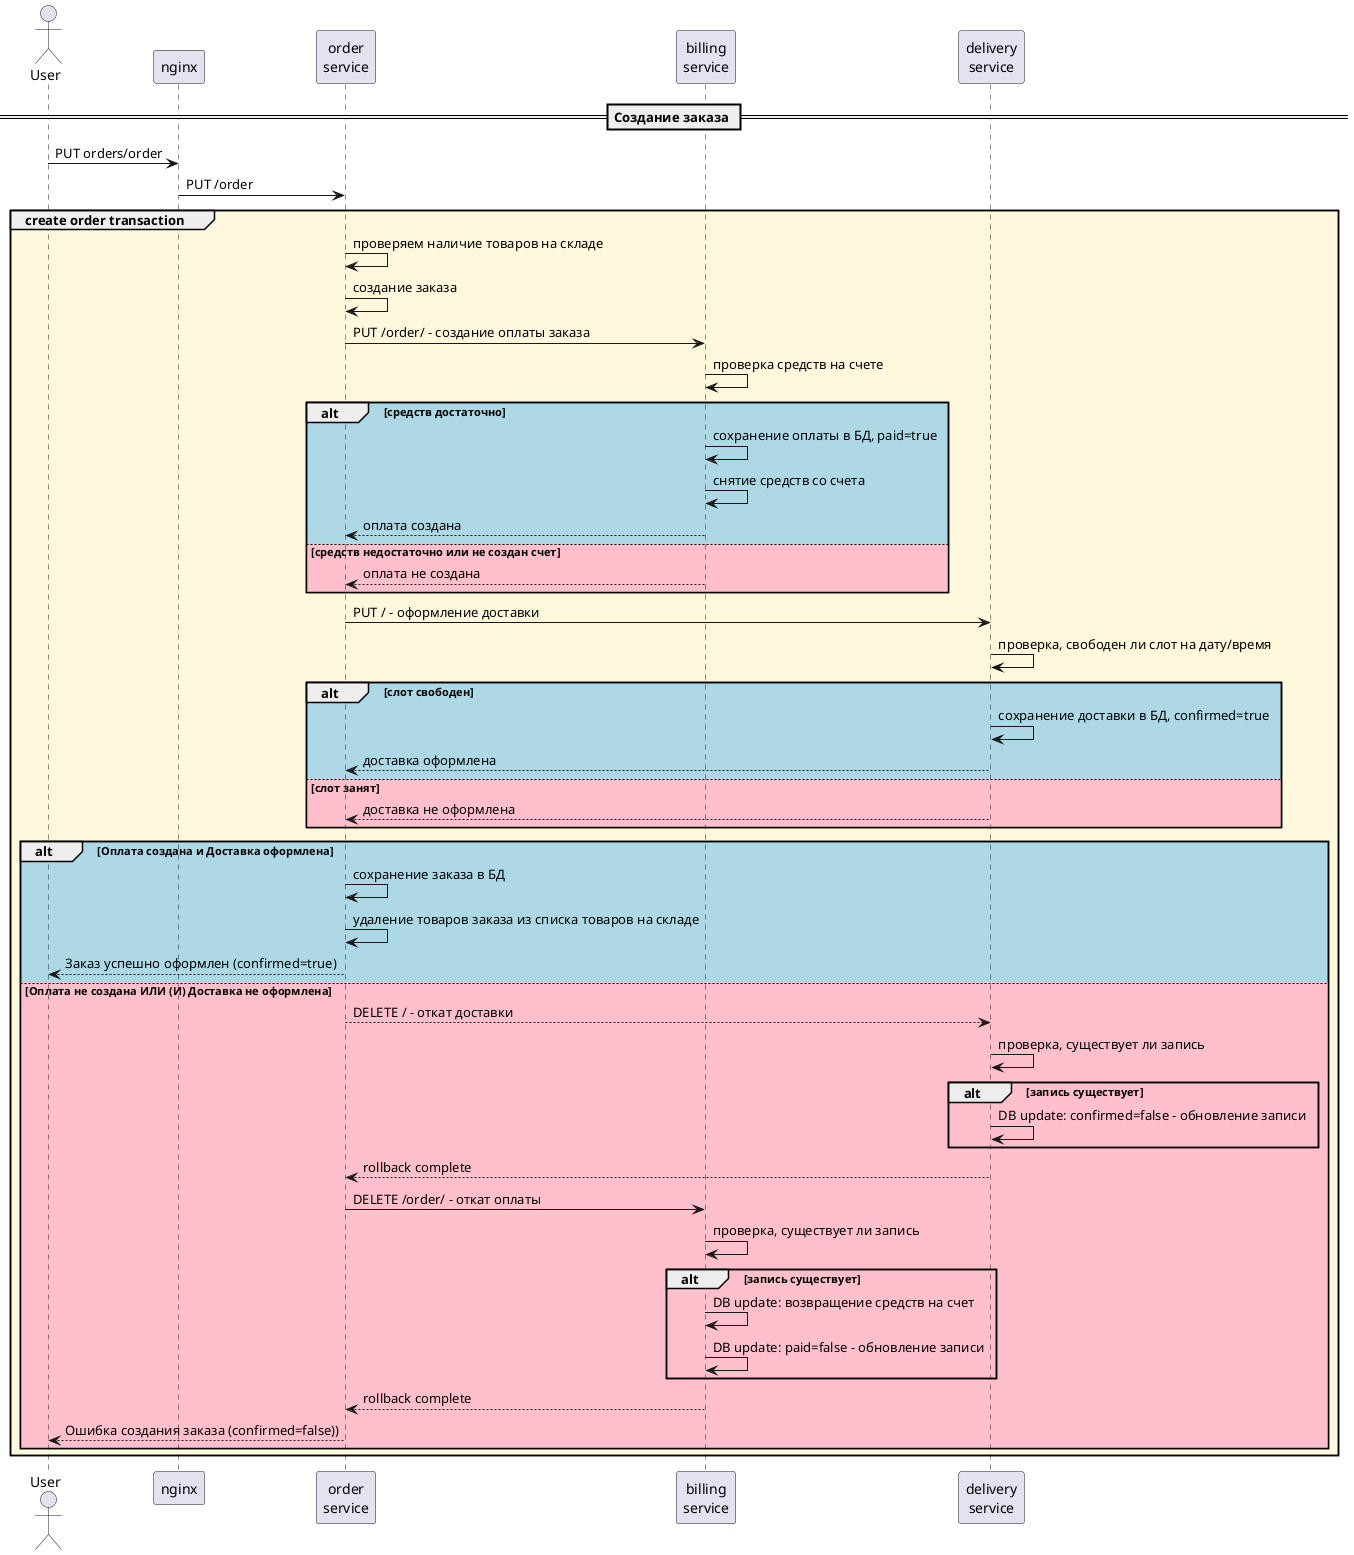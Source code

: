 @startuml
actor User as user
participant nginx
participant "order\nservice" as orders
participant "billing\nservice" as billing
participant "delivery\nservice" as delivery

== Создание заказа ==
user -> nginx : PUT orders/order
nginx -> orders: PUT /order
group #cornsilk create order transaction
orders -> orders: проверяем наличие товаров на складе
orders -> orders: создание заказа
orders -> billing: PUT /order/ - создание оплаты заказа
billing -> billing: проверка средств на счете
alt #LightBlue средств достаточно
billing -> billing: cохранение оплаты в БД, paid=true
billing -> billing: снятие средств со счета
billing --> orders : оплата создана
else #Pink средств недостаточно или не создан счет
billing --> orders : оплата не создана
end alt
orders -> delivery: PUT / - оформление доставки
delivery -> delivery: проверка, свободен ли слот на дату/время
alt #LightBlue слот свободен
delivery -> delivery: сохранение доставки в БД, confirmed=true
delivery --> orders : доставка оформлена
else #Pink слот занят
delivery --> orders : доставка не оформлена
end alt

alt #LightBlue Оплата создана и Доставка оформлена
orders -> orders: сохранение заказа в БД
orders -> orders: удаление товаров заказа из списка товаров на складе
orders --> user : Заказ успешно оформлен (confirmed=true)

else #Pink Оплата не создана ИЛИ (И) Доставка не оформлена
orders --> delivery : DELETE / - откат доставки
delivery -> delivery : проверка, существует ли запись
alt запись существует
delivery -> delivery : DB update: confirmed=false - обновление записи
end alt
delivery --> orders : rollback complete
orders -> billing: DELETE /order/ - откат оплаты
billing -> billing: проверка, существует ли запись
alt запись существует
billing -> billing : DB update: возвращение средств на счет
billing -> billing : DB update: paid=false - обновление записи
end alt
billing --> orders : rollback complete
orders --> user : Ошибка создания заказа (confirmed=false))
end alt
end group

@enduml